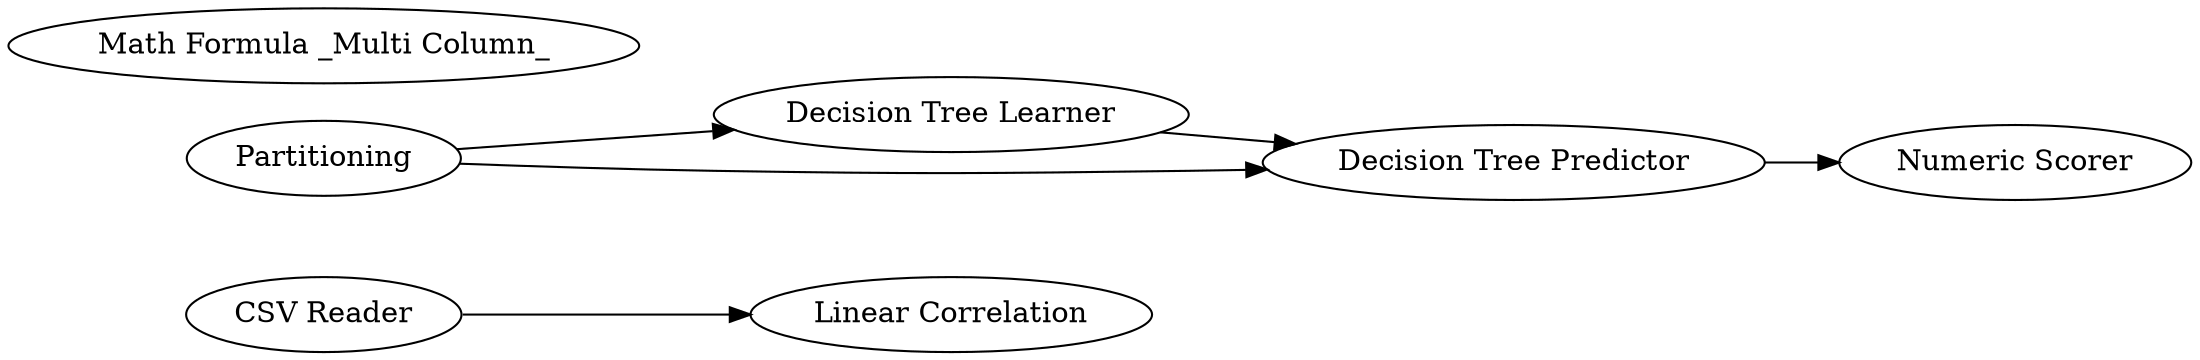 digraph {
	1 [label="CSV Reader"]
	2 [label=Partitioning]
	3 [label="Decision Tree Learner"]
	4 [label="Decision Tree Predictor"]
	5 [label="Numeric Scorer"]
	6 [label="Math Formula _Multi Column_"]
	8 [label="Linear Correlation"]
	1 -> 8
	2 -> 3
	2 -> 4
	3 -> 4
	4 -> 5
	rankdir=LR
}
